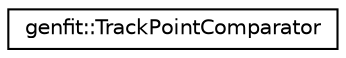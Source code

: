 digraph "Graphical Class Hierarchy"
{
 // LATEX_PDF_SIZE
  edge [fontname="Helvetica",fontsize="10",labelfontname="Helvetica",labelfontsize="10"];
  node [fontname="Helvetica",fontsize="10",shape=record];
  rankdir="LR";
  Node0 [label="genfit::TrackPointComparator",height=0.2,width=0.4,color="black", fillcolor="white", style="filled",URL="$classgenfit_1_1TrackPointComparator.html",tooltip="Helper class for TrackPoint sorting, used in Track::sort()."];
}
